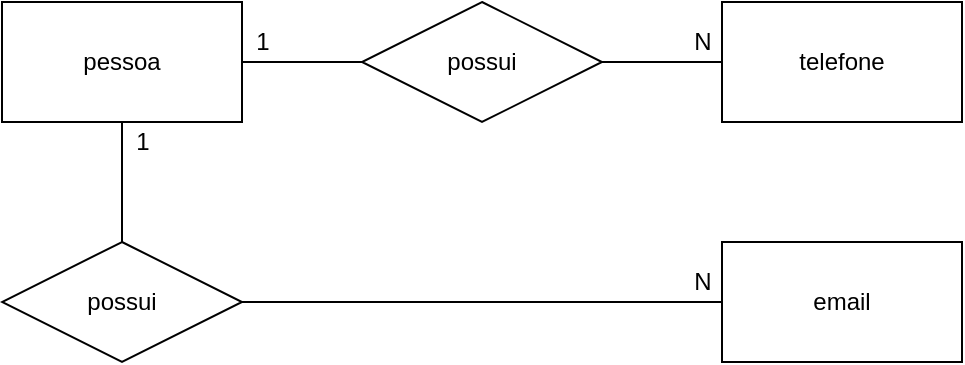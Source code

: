 <mxfile version="14.9.4" type="github" pages="2">
  <diagram id="_ov3IELlhCubE5kjpGG3" name="Conceitual">
    <mxGraphModel dx="1038" dy="579" grid="1" gridSize="10" guides="1" tooltips="1" connect="1" arrows="1" fold="1" page="1" pageScale="1" pageWidth="827" pageHeight="1169" math="0" shadow="0">
      <root>
        <mxCell id="0" />
        <mxCell id="1" parent="0" />
        <mxCell id="pNjb9r4xVyt5eOVtac1n-6" style="edgeStyle=orthogonalEdgeStyle;rounded=0;orthogonalLoop=1;jettySize=auto;html=1;endArrow=none;endFill=0;" edge="1" parent="1" source="pNjb9r4xVyt5eOVtac1n-2" target="pNjb9r4xVyt5eOVtac1n-5">
          <mxGeometry relative="1" as="geometry" />
        </mxCell>
        <mxCell id="pNjb9r4xVyt5eOVtac1n-9" style="edgeStyle=orthogonalEdgeStyle;rounded=0;orthogonalLoop=1;jettySize=auto;html=1;entryX=0.5;entryY=0;entryDx=0;entryDy=0;endArrow=none;endFill=0;" edge="1" parent="1" source="pNjb9r4xVyt5eOVtac1n-2" target="pNjb9r4xVyt5eOVtac1n-8">
          <mxGeometry relative="1" as="geometry" />
        </mxCell>
        <mxCell id="pNjb9r4xVyt5eOVtac1n-2" value="pessoa" style="rounded=0;whiteSpace=wrap;html=1;" vertex="1" parent="1">
          <mxGeometry x="120" y="160" width="120" height="60" as="geometry" />
        </mxCell>
        <mxCell id="pNjb9r4xVyt5eOVtac1n-3" value="telefone" style="rounded=0;whiteSpace=wrap;html=1;" vertex="1" parent="1">
          <mxGeometry x="480" y="160" width="120" height="60" as="geometry" />
        </mxCell>
        <mxCell id="pNjb9r4xVyt5eOVtac1n-4" value="email" style="rounded=0;whiteSpace=wrap;html=1;" vertex="1" parent="1">
          <mxGeometry x="480" y="280" width="120" height="60" as="geometry" />
        </mxCell>
        <mxCell id="pNjb9r4xVyt5eOVtac1n-7" style="edgeStyle=orthogonalEdgeStyle;rounded=0;orthogonalLoop=1;jettySize=auto;html=1;endArrow=none;endFill=0;" edge="1" parent="1" source="pNjb9r4xVyt5eOVtac1n-5" target="pNjb9r4xVyt5eOVtac1n-3">
          <mxGeometry relative="1" as="geometry" />
        </mxCell>
        <mxCell id="pNjb9r4xVyt5eOVtac1n-5" value="possui" style="shape=rhombus;perimeter=rhombusPerimeter;whiteSpace=wrap;html=1;align=center;" vertex="1" parent="1">
          <mxGeometry x="300" y="160" width="120" height="60" as="geometry" />
        </mxCell>
        <mxCell id="pNjb9r4xVyt5eOVtac1n-10" style="edgeStyle=orthogonalEdgeStyle;rounded=0;orthogonalLoop=1;jettySize=auto;html=1;entryX=0;entryY=0.5;entryDx=0;entryDy=0;endArrow=none;endFill=0;" edge="1" parent="1" source="pNjb9r4xVyt5eOVtac1n-8" target="pNjb9r4xVyt5eOVtac1n-4">
          <mxGeometry relative="1" as="geometry" />
        </mxCell>
        <mxCell id="pNjb9r4xVyt5eOVtac1n-8" value="possui" style="shape=rhombus;perimeter=rhombusPerimeter;whiteSpace=wrap;html=1;align=center;" vertex="1" parent="1">
          <mxGeometry x="120" y="280" width="120" height="60" as="geometry" />
        </mxCell>
        <mxCell id="pNjb9r4xVyt5eOVtac1n-11" value="1&lt;br&gt;" style="text;html=1;align=center;verticalAlign=middle;resizable=0;points=[];autosize=1;strokeColor=none;" vertex="1" parent="1">
          <mxGeometry x="240" y="170" width="20" height="20" as="geometry" />
        </mxCell>
        <mxCell id="pNjb9r4xVyt5eOVtac1n-12" value="1&lt;br&gt;" style="text;html=1;align=center;verticalAlign=middle;resizable=0;points=[];autosize=1;strokeColor=none;" vertex="1" parent="1">
          <mxGeometry x="180" y="220" width="20" height="20" as="geometry" />
        </mxCell>
        <mxCell id="pNjb9r4xVyt5eOVtac1n-13" value="N" style="text;html=1;align=center;verticalAlign=middle;resizable=0;points=[];autosize=1;strokeColor=none;" vertex="1" parent="1">
          <mxGeometry x="460" y="290" width="20" height="20" as="geometry" />
        </mxCell>
        <mxCell id="pNjb9r4xVyt5eOVtac1n-14" value="N" style="text;html=1;align=center;verticalAlign=middle;resizable=0;points=[];autosize=1;strokeColor=none;" vertex="1" parent="1">
          <mxGeometry x="460" y="170" width="20" height="20" as="geometry" />
        </mxCell>
      </root>
    </mxGraphModel>
  </diagram>
  <diagram id="KynSjPNYvlSK9z3uDZk1" name="Logico">
    <mxGraphModel dx="716" dy="399" grid="1" gridSize="10" guides="1" tooltips="1" connect="1" arrows="1" fold="1" page="1" pageScale="1" pageWidth="827" pageHeight="1169" math="0" shadow="0">
      <root>
        <mxCell id="N0dA-Ur-80SpX7sbCW94-0" />
        <mxCell id="N0dA-Ur-80SpX7sbCW94-1" parent="N0dA-Ur-80SpX7sbCW94-0" />
        <mxCell id="o513hQdSz5_5IYty8SzL-0" value="Telefone" style="shape=table;startSize=30;container=1;collapsible=1;childLayout=tableLayout;fixedRows=1;rowLines=0;fontStyle=1;align=center;resizeLast=1;" vertex="1" parent="N0dA-Ur-80SpX7sbCW94-1">
          <mxGeometry x="500" y="240" width="180" height="100" as="geometry" />
        </mxCell>
        <mxCell id="o513hQdSz5_5IYty8SzL-1" value="" style="shape=partialRectangle;collapsible=0;dropTarget=0;pointerEvents=0;fillColor=none;top=0;left=0;bottom=1;right=0;points=[[0,0.5],[1,0.5]];portConstraint=eastwest;" vertex="1" parent="o513hQdSz5_5IYty8SzL-0">
          <mxGeometry y="30" width="180" height="30" as="geometry" />
        </mxCell>
        <mxCell id="o513hQdSz5_5IYty8SzL-2" value="PK" style="shape=partialRectangle;connectable=0;fillColor=none;top=0;left=0;bottom=0;right=0;fontStyle=1;overflow=hidden;" vertex="1" parent="o513hQdSz5_5IYty8SzL-1">
          <mxGeometry width="30" height="30" as="geometry" />
        </mxCell>
        <mxCell id="o513hQdSz5_5IYty8SzL-3" value="Idtelefone" style="shape=partialRectangle;connectable=0;fillColor=none;top=0;left=0;bottom=0;right=0;align=left;spacingLeft=6;fontStyle=5;overflow=hidden;" vertex="1" parent="o513hQdSz5_5IYty8SzL-1">
          <mxGeometry x="30" width="150" height="30" as="geometry" />
        </mxCell>
        <mxCell id="o513hQdSz5_5IYty8SzL-4" value="" style="shape=partialRectangle;collapsible=0;dropTarget=0;pointerEvents=0;fillColor=none;top=0;left=0;bottom=0;right=0;points=[[0,0.5],[1,0.5]];portConstraint=eastwest;" vertex="1" parent="o513hQdSz5_5IYty8SzL-0">
          <mxGeometry y="60" width="180" height="30" as="geometry" />
        </mxCell>
        <mxCell id="o513hQdSz5_5IYty8SzL-5" value="" style="shape=partialRectangle;connectable=0;fillColor=none;top=0;left=0;bottom=0;right=0;editable=1;overflow=hidden;" vertex="1" parent="o513hQdSz5_5IYty8SzL-4">
          <mxGeometry width="30" height="30" as="geometry" />
        </mxCell>
        <mxCell id="o513hQdSz5_5IYty8SzL-6" value="Tipo" style="shape=partialRectangle;connectable=0;fillColor=none;top=0;left=0;bottom=0;right=0;align=left;spacingLeft=6;overflow=hidden;" vertex="1" parent="o513hQdSz5_5IYty8SzL-4">
          <mxGeometry x="30" width="150" height="30" as="geometry" />
        </mxCell>
        <mxCell id="o513hQdSz5_5IYty8SzL-13" value="Pessoa" style="shape=table;startSize=30;container=1;collapsible=1;childLayout=tableLayout;fixedRows=1;rowLines=0;fontStyle=1;align=center;resizeLast=1;" vertex="1" parent="N0dA-Ur-80SpX7sbCW94-1">
          <mxGeometry x="80" y="40" width="180" height="160" as="geometry">
            <mxRectangle x="80" y="40" width="70" height="30" as="alternateBounds" />
          </mxGeometry>
        </mxCell>
        <mxCell id="o513hQdSz5_5IYty8SzL-14" value="" style="shape=partialRectangle;collapsible=0;dropTarget=0;pointerEvents=0;fillColor=none;top=0;left=0;bottom=0;right=0;points=[[0,0.5],[1,0.5]];portConstraint=eastwest;" vertex="1" parent="o513hQdSz5_5IYty8SzL-13">
          <mxGeometry y="30" width="180" height="30" as="geometry" />
        </mxCell>
        <mxCell id="o513hQdSz5_5IYty8SzL-15" value="PK" style="shape=partialRectangle;connectable=0;fillColor=none;top=0;left=0;bottom=0;right=0;fontStyle=1;overflow=hidden;" vertex="1" parent="o513hQdSz5_5IYty8SzL-14">
          <mxGeometry width="60" height="30" as="geometry" />
        </mxCell>
        <mxCell id="o513hQdSz5_5IYty8SzL-16" value="Idpessoa" style="shape=partialRectangle;connectable=0;fillColor=none;top=0;left=0;bottom=0;right=0;align=left;spacingLeft=6;fontStyle=5;overflow=hidden;" vertex="1" parent="o513hQdSz5_5IYty8SzL-14">
          <mxGeometry x="60" width="120" height="30" as="geometry" />
        </mxCell>
        <mxCell id="o513hQdSz5_5IYty8SzL-17" value="" style="shape=partialRectangle;collapsible=0;dropTarget=0;pointerEvents=0;fillColor=none;top=0;left=0;bottom=1;right=0;points=[[0,0.5],[1,0.5]];portConstraint=eastwest;" vertex="1" parent="o513hQdSz5_5IYty8SzL-13">
          <mxGeometry y="60" width="180" height="30" as="geometry" />
        </mxCell>
        <mxCell id="o513hQdSz5_5IYty8SzL-18" value="FK" style="shape=partialRectangle;connectable=0;fillColor=none;top=0;left=0;bottom=0;right=0;fontStyle=1;overflow=hidden;" vertex="1" parent="o513hQdSz5_5IYty8SzL-17">
          <mxGeometry width="60" height="30" as="geometry" />
        </mxCell>
        <mxCell id="o513hQdSz5_5IYty8SzL-19" value="Idemail" style="shape=partialRectangle;connectable=0;fillColor=none;top=0;left=0;bottom=0;right=0;align=left;spacingLeft=6;fontStyle=5;overflow=hidden;" vertex="1" parent="o513hQdSz5_5IYty8SzL-17">
          <mxGeometry x="60" width="120" height="30" as="geometry" />
        </mxCell>
        <mxCell id="G_ftNFMfqy60Eqh9syT7-16" value="" style="shape=partialRectangle;collapsible=0;dropTarget=0;pointerEvents=0;fillColor=none;top=0;left=0;bottom=1;right=0;points=[[0,0.5],[1,0.5]];portConstraint=eastwest;" vertex="1" parent="o513hQdSz5_5IYty8SzL-13">
          <mxGeometry y="90" width="180" height="30" as="geometry" />
        </mxCell>
        <mxCell id="G_ftNFMfqy60Eqh9syT7-17" value="FK" style="shape=partialRectangle;connectable=0;fillColor=none;top=0;left=0;bottom=0;right=0;fontStyle=1;overflow=hidden;" vertex="1" parent="G_ftNFMfqy60Eqh9syT7-16">
          <mxGeometry width="60" height="30" as="geometry" />
        </mxCell>
        <mxCell id="G_ftNFMfqy60Eqh9syT7-18" value="Idtelefone" style="shape=partialRectangle;connectable=0;fillColor=none;top=0;left=0;bottom=0;right=0;align=left;spacingLeft=6;fontStyle=5;overflow=hidden;" vertex="1" parent="G_ftNFMfqy60Eqh9syT7-16">
          <mxGeometry x="60" width="120" height="30" as="geometry" />
        </mxCell>
        <mxCell id="o513hQdSz5_5IYty8SzL-20" value="" style="shape=partialRectangle;collapsible=0;dropTarget=0;pointerEvents=0;fillColor=none;top=0;left=0;bottom=0;right=0;points=[[0,0.5],[1,0.5]];portConstraint=eastwest;" vertex="1" parent="o513hQdSz5_5IYty8SzL-13">
          <mxGeometry y="120" width="180" height="30" as="geometry" />
        </mxCell>
        <mxCell id="o513hQdSz5_5IYty8SzL-21" value="" style="shape=partialRectangle;connectable=0;fillColor=none;top=0;left=0;bottom=0;right=0;editable=1;overflow=hidden;" vertex="1" parent="o513hQdSz5_5IYty8SzL-20">
          <mxGeometry width="60" height="30" as="geometry" />
        </mxCell>
        <mxCell id="o513hQdSz5_5IYty8SzL-22" value="Nome" style="shape=partialRectangle;connectable=0;fillColor=none;top=0;left=0;bottom=0;right=0;align=left;spacingLeft=6;overflow=hidden;" vertex="1" parent="o513hQdSz5_5IYty8SzL-20">
          <mxGeometry x="60" width="120" height="30" as="geometry" />
        </mxCell>
        <mxCell id="o513hQdSz5_5IYty8SzL-26" value="email" style="shape=table;startSize=30;container=1;collapsible=1;childLayout=tableLayout;fixedRows=1;rowLines=0;fontStyle=1;align=center;resizeLast=1;" vertex="1" parent="N0dA-Ur-80SpX7sbCW94-1">
          <mxGeometry x="500" y="40" width="180" height="100" as="geometry" />
        </mxCell>
        <mxCell id="o513hQdSz5_5IYty8SzL-27" value="" style="shape=partialRectangle;collapsible=0;dropTarget=0;pointerEvents=0;fillColor=none;top=0;left=0;bottom=1;right=0;points=[[0,0.5],[1,0.5]];portConstraint=eastwest;" vertex="1" parent="o513hQdSz5_5IYty8SzL-26">
          <mxGeometry y="30" width="180" height="30" as="geometry" />
        </mxCell>
        <mxCell id="o513hQdSz5_5IYty8SzL-28" value="PK" style="shape=partialRectangle;connectable=0;fillColor=none;top=0;left=0;bottom=0;right=0;fontStyle=1;overflow=hidden;" vertex="1" parent="o513hQdSz5_5IYty8SzL-27">
          <mxGeometry width="30" height="30" as="geometry" />
        </mxCell>
        <mxCell id="o513hQdSz5_5IYty8SzL-29" value="Idemail" style="shape=partialRectangle;connectable=0;fillColor=none;top=0;left=0;bottom=0;right=0;align=left;spacingLeft=6;fontStyle=5;overflow=hidden;" vertex="1" parent="o513hQdSz5_5IYty8SzL-27">
          <mxGeometry x="30" width="150" height="30" as="geometry" />
        </mxCell>
        <mxCell id="o513hQdSz5_5IYty8SzL-30" value="" style="shape=partialRectangle;collapsible=0;dropTarget=0;pointerEvents=0;fillColor=none;top=0;left=0;bottom=0;right=0;points=[[0,0.5],[1,0.5]];portConstraint=eastwest;" vertex="1" parent="o513hQdSz5_5IYty8SzL-26">
          <mxGeometry y="60" width="180" height="30" as="geometry" />
        </mxCell>
        <mxCell id="o513hQdSz5_5IYty8SzL-31" value="" style="shape=partialRectangle;connectable=0;fillColor=none;top=0;left=0;bottom=0;right=0;editable=1;overflow=hidden;" vertex="1" parent="o513hQdSz5_5IYty8SzL-30">
          <mxGeometry width="30" height="30" as="geometry" />
        </mxCell>
        <mxCell id="o513hQdSz5_5IYty8SzL-32" value="Tipo" style="shape=partialRectangle;connectable=0;fillColor=none;top=0;left=0;bottom=0;right=0;align=left;spacingLeft=6;overflow=hidden;" vertex="1" parent="o513hQdSz5_5IYty8SzL-30">
          <mxGeometry x="30" width="150" height="30" as="geometry" />
        </mxCell>
        <mxCell id="o513hQdSz5_5IYty8SzL-39" value="" style="edgeStyle=entityRelationEdgeStyle;fontSize=12;html=1;endArrow=ERoneToMany;exitX=1;exitY=0.5;exitDx=0;exitDy=0;entryX=0;entryY=0.5;entryDx=0;entryDy=0;" edge="1" parent="N0dA-Ur-80SpX7sbCW94-1" source="o513hQdSz5_5IYty8SzL-17" target="o513hQdSz5_5IYty8SzL-27">
          <mxGeometry width="100" height="100" relative="1" as="geometry">
            <mxPoint x="310" y="380" as="sourcePoint" />
            <mxPoint x="410" y="280" as="targetPoint" />
          </mxGeometry>
        </mxCell>
        <mxCell id="o513hQdSz5_5IYty8SzL-40" value="" style="edgeStyle=entityRelationEdgeStyle;fontSize=12;html=1;endArrow=ERoneToMany;entryX=0;entryY=0.5;entryDx=0;entryDy=0;" edge="1" parent="N0dA-Ur-80SpX7sbCW94-1" source="G_ftNFMfqy60Eqh9syT7-16" target="o513hQdSz5_5IYty8SzL-1">
          <mxGeometry width="100" height="100" relative="1" as="geometry">
            <mxPoint x="290" y="180" as="sourcePoint" />
            <mxPoint x="440" y="270" as="targetPoint" />
          </mxGeometry>
        </mxCell>
      </root>
    </mxGraphModel>
  </diagram>
</mxfile>
